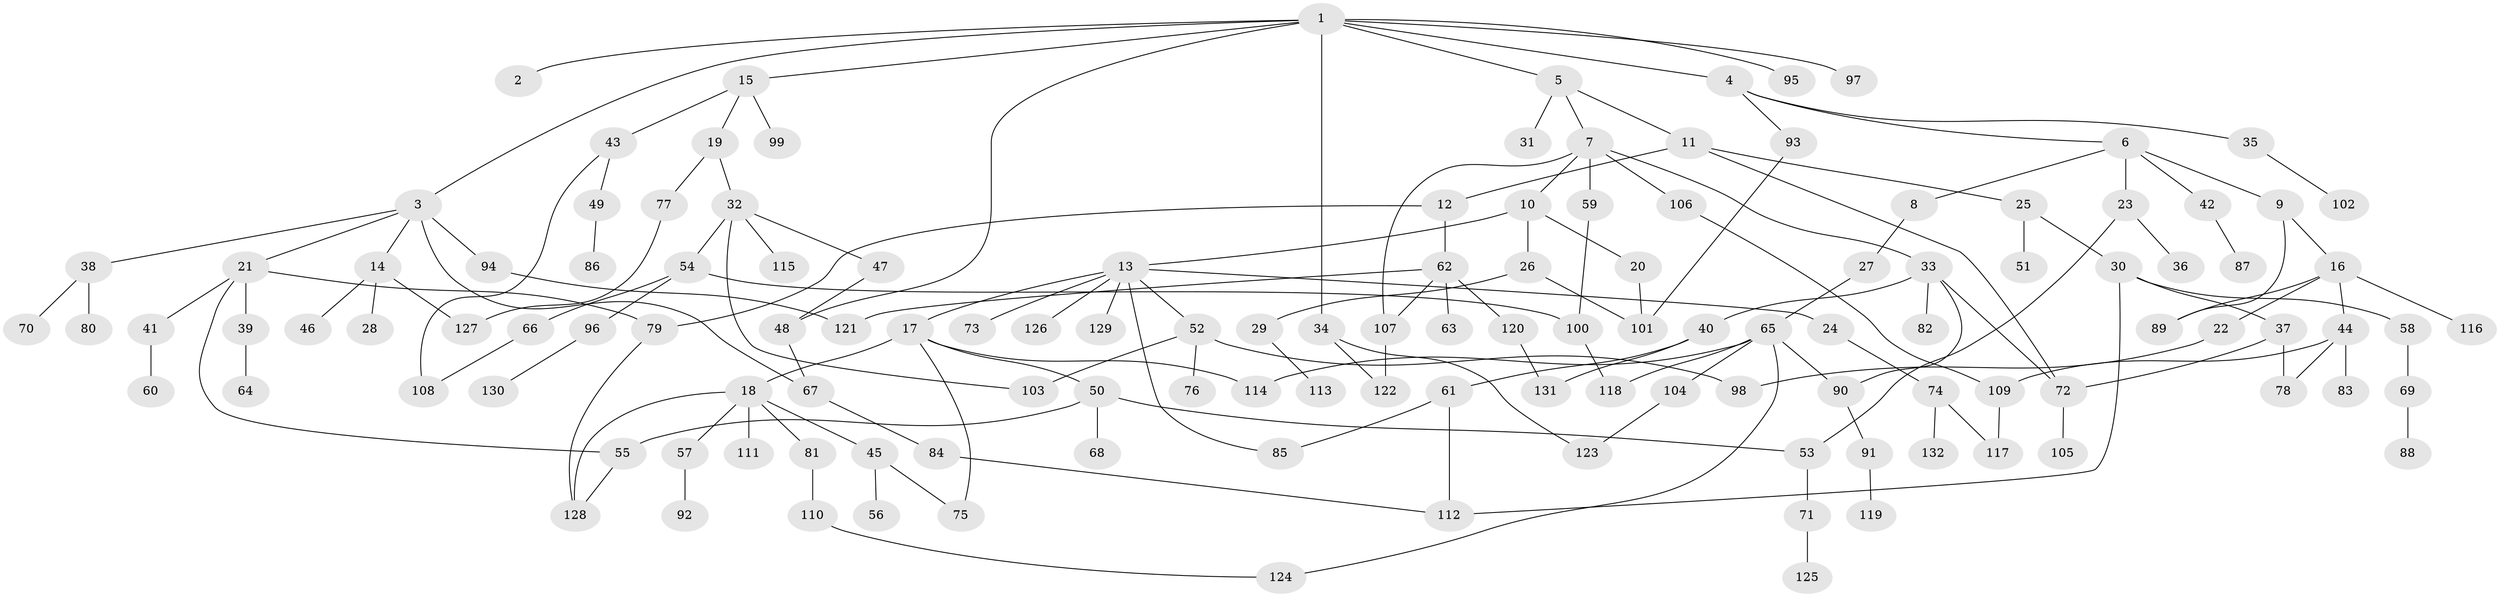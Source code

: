 // coarse degree distribution, {11: 0.011494252873563218, 1: 0.3218390804597701, 6: 0.04597701149425287, 4: 0.08045977011494253, 5: 0.08045977011494253, 2: 0.25287356321839083, 3: 0.1839080459770115, 7: 0.022988505747126436}
// Generated by graph-tools (version 1.1) at 2025/51/02/27/25 19:51:36]
// undirected, 132 vertices, 164 edges
graph export_dot {
graph [start="1"]
  node [color=gray90,style=filled];
  1;
  2;
  3;
  4;
  5;
  6;
  7;
  8;
  9;
  10;
  11;
  12;
  13;
  14;
  15;
  16;
  17;
  18;
  19;
  20;
  21;
  22;
  23;
  24;
  25;
  26;
  27;
  28;
  29;
  30;
  31;
  32;
  33;
  34;
  35;
  36;
  37;
  38;
  39;
  40;
  41;
  42;
  43;
  44;
  45;
  46;
  47;
  48;
  49;
  50;
  51;
  52;
  53;
  54;
  55;
  56;
  57;
  58;
  59;
  60;
  61;
  62;
  63;
  64;
  65;
  66;
  67;
  68;
  69;
  70;
  71;
  72;
  73;
  74;
  75;
  76;
  77;
  78;
  79;
  80;
  81;
  82;
  83;
  84;
  85;
  86;
  87;
  88;
  89;
  90;
  91;
  92;
  93;
  94;
  95;
  96;
  97;
  98;
  99;
  100;
  101;
  102;
  103;
  104;
  105;
  106;
  107;
  108;
  109;
  110;
  111;
  112;
  113;
  114;
  115;
  116;
  117;
  118;
  119;
  120;
  121;
  122;
  123;
  124;
  125;
  126;
  127;
  128;
  129;
  130;
  131;
  132;
  1 -- 2;
  1 -- 3;
  1 -- 4;
  1 -- 5;
  1 -- 15;
  1 -- 34;
  1 -- 48;
  1 -- 95;
  1 -- 97;
  3 -- 14;
  3 -- 21;
  3 -- 38;
  3 -- 94;
  3 -- 67;
  4 -- 6;
  4 -- 35;
  4 -- 93;
  5 -- 7;
  5 -- 11;
  5 -- 31;
  6 -- 8;
  6 -- 9;
  6 -- 23;
  6 -- 42;
  7 -- 10;
  7 -- 33;
  7 -- 59;
  7 -- 106;
  7 -- 107;
  8 -- 27;
  9 -- 16;
  9 -- 89;
  10 -- 13;
  10 -- 20;
  10 -- 26;
  11 -- 12;
  11 -- 25;
  11 -- 72;
  12 -- 62;
  12 -- 79;
  13 -- 17;
  13 -- 24;
  13 -- 52;
  13 -- 73;
  13 -- 85;
  13 -- 126;
  13 -- 129;
  14 -- 28;
  14 -- 46;
  14 -- 127;
  15 -- 19;
  15 -- 43;
  15 -- 99;
  16 -- 22;
  16 -- 44;
  16 -- 116;
  16 -- 89;
  17 -- 18;
  17 -- 50;
  17 -- 75;
  17 -- 114;
  18 -- 45;
  18 -- 57;
  18 -- 81;
  18 -- 111;
  18 -- 128;
  19 -- 32;
  19 -- 77;
  20 -- 101;
  21 -- 39;
  21 -- 41;
  21 -- 79;
  21 -- 55;
  22 -- 98;
  23 -- 36;
  23 -- 53;
  24 -- 74;
  25 -- 30;
  25 -- 51;
  26 -- 29;
  26 -- 101;
  27 -- 65;
  29 -- 113;
  30 -- 37;
  30 -- 58;
  30 -- 112;
  32 -- 47;
  32 -- 54;
  32 -- 115;
  32 -- 103;
  33 -- 40;
  33 -- 82;
  33 -- 90;
  33 -- 72;
  34 -- 123;
  34 -- 122;
  35 -- 102;
  37 -- 72;
  37 -- 78;
  38 -- 70;
  38 -- 80;
  39 -- 64;
  40 -- 61;
  40 -- 131;
  41 -- 60;
  42 -- 87;
  43 -- 49;
  43 -- 108;
  44 -- 78;
  44 -- 83;
  44 -- 109;
  45 -- 56;
  45 -- 75;
  47 -- 48;
  48 -- 67;
  49 -- 86;
  50 -- 55;
  50 -- 68;
  50 -- 53;
  52 -- 76;
  52 -- 103;
  52 -- 98;
  53 -- 71;
  54 -- 66;
  54 -- 96;
  54 -- 100;
  55 -- 128;
  57 -- 92;
  58 -- 69;
  59 -- 100;
  61 -- 85;
  61 -- 112;
  62 -- 63;
  62 -- 107;
  62 -- 120;
  62 -- 121;
  65 -- 90;
  65 -- 104;
  65 -- 114;
  65 -- 124;
  65 -- 118;
  66 -- 108;
  67 -- 84;
  69 -- 88;
  71 -- 125;
  72 -- 105;
  74 -- 117;
  74 -- 132;
  77 -- 127;
  79 -- 128;
  81 -- 110;
  84 -- 112;
  90 -- 91;
  91 -- 119;
  93 -- 101;
  94 -- 121;
  96 -- 130;
  100 -- 118;
  104 -- 123;
  106 -- 109;
  107 -- 122;
  109 -- 117;
  110 -- 124;
  120 -- 131;
}
